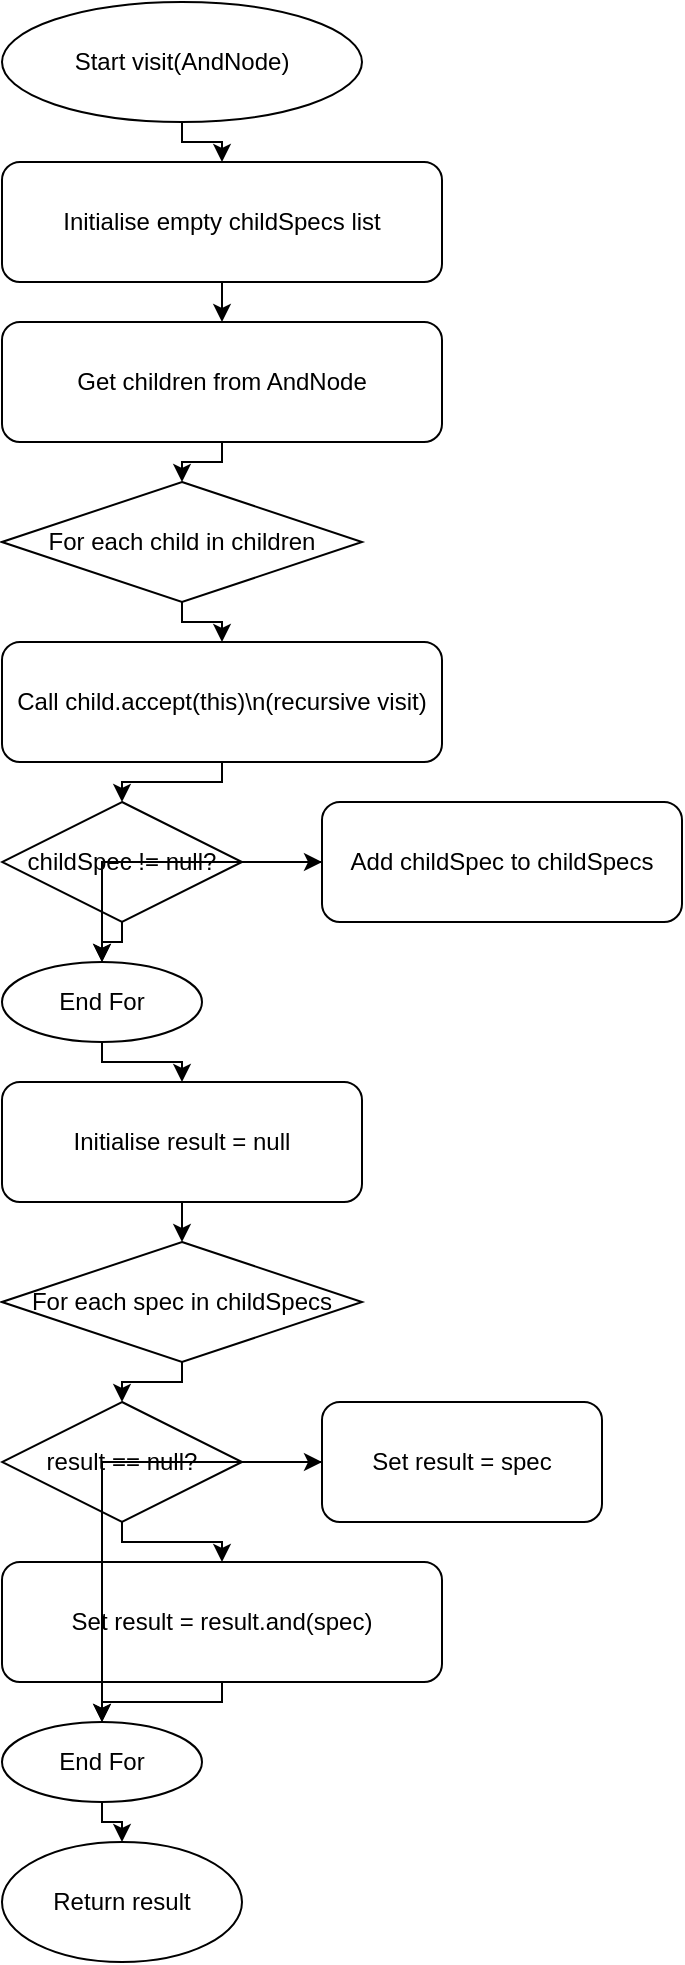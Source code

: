 <mxfile>
  <diagram name="TradeRsqlVisitor-visitAndNode-Detailed">
    <mxGraphModel dx="1000" dy="1000" grid="1" gridSize="10" guides="1" tooltips="1" connect="1" arrows="1" fold="1" page="1" pageScale="1" pageWidth="827" pageHeight="1169" math="0" shadow="0">
      <root>
        <mxCell id="0" />
        <mxCell id="1" parent="0" />
        <mxCell id="2" value="Start visit(AndNode)" style="ellipse;whiteSpace=wrap;html=1;" vertex="1" parent="1">
          <mxGeometry x="80" y="40" width="180" height="60" as="geometry" />
        </mxCell>
        <mxCell id="3" value="Initialise empty childSpecs list" style="rounded=1;whiteSpace=wrap;html=1;" vertex="1" parent="1">
          <mxGeometry x="80" y="120" width="220" height="60" as="geometry" />
        </mxCell>
        <mxCell id="4" value="Get children from AndNode" style="rounded=1;whiteSpace=wrap;html=1;" vertex="1" parent="1">
          <mxGeometry x="80" y="200" width="220" height="60" as="geometry" />
        </mxCell>
        <mxCell id="5" value="For each child in children" style="rhombus;whiteSpace=wrap;html=1;" vertex="1" parent="1">
          <mxGeometry x="80" y="280" width="180" height="60" as="geometry" />
        </mxCell>
        <mxCell id="6" value="Call child.accept(this)\n(recursive visit)" style="rounded=1;whiteSpace=wrap;html=1;" vertex="1" parent="1">
          <mxGeometry x="80" y="360" width="220" height="60" as="geometry" />
        </mxCell>
        <mxCell id="7" value="childSpec != null?" style="rhombus;whiteSpace=wrap;html=1;" vertex="1" parent="1">
          <mxGeometry x="80" y="440" width="120" height="60" as="geometry" />
        </mxCell>
        <mxCell id="8" value="Add childSpec to childSpecs" style="rounded=1;whiteSpace=wrap;html=1;" vertex="1" parent="1">
          <mxGeometry x="240" y="440" width="180" height="60" as="geometry" />
        </mxCell>
        <mxCell id="9" value="End For" style="ellipse;whiteSpace=wrap;html=1;" vertex="1" parent="1">
          <mxGeometry x="80" y="520" width="100" height="40" as="geometry" />
        </mxCell>
        <mxCell id="10" value="Initialise result = null" style="rounded=1;whiteSpace=wrap;html=1;" vertex="1" parent="1">
          <mxGeometry x="80" y="580" width="180" height="60" as="geometry" />
        </mxCell>
        <mxCell id="11" value="For each spec in childSpecs" style="rhombus;whiteSpace=wrap;html=1;" vertex="1" parent="1">
          <mxGeometry x="80" y="660" width="180" height="60" as="geometry" />
        </mxCell>
        <mxCell id="12" value="result == null?" style="rhombus;whiteSpace=wrap;html=1;" vertex="1" parent="1">
          <mxGeometry x="80" y="740" width="120" height="60" as="geometry" />
        </mxCell>
        <mxCell id="13" value="Set result = spec" style="rounded=1;whiteSpace=wrap;html=1;" vertex="1" parent="1">
          <mxGeometry x="240" y="740" width="140" height="60" as="geometry" />
        </mxCell>
        <mxCell id="14" value="Set result = result.and(spec)" style="rounded=1;whiteSpace=wrap;html=1;" vertex="1" parent="1">
          <mxGeometry x="80" y="820" width="220" height="60" as="geometry" />
        </mxCell>
        <mxCell id="15" value="End For" style="ellipse;whiteSpace=wrap;html=1;" vertex="1" parent="1">
          <mxGeometry x="80" y="900" width="100" height="40" as="geometry" />
        </mxCell>
        <mxCell id="16" value="Return result" style="ellipse;whiteSpace=wrap;html=1;" vertex="1" parent="1">
          <mxGeometry x="80" y="960" width="120" height="60" as="geometry" />
        </mxCell>
        <!-- Edges -->
        <mxCell id="17" style="edgeStyle=orthogonalEdgeStyle;rounded=0;" edge="1" parent="1" source="2" target="3"><mxGeometry relative="1" as="geometry" /></mxCell>
        <mxCell id="18" style="edgeStyle=orthogonalEdgeStyle;rounded=0;" edge="1" parent="1" source="3" target="4"><mxGeometry relative="1" as="geometry" /></mxCell>
        <mxCell id="19" style="edgeStyle=orthogonalEdgeStyle;rounded=0;" edge="1" parent="1" source="4" target="5"><mxGeometry relative="1" as="geometry" /></mxCell>
        <mxCell id="20" style="edgeStyle=orthogonalEdgeStyle;rounded=0;" edge="1" parent="1" source="5" target="6"><mxGeometry relative="1" as="geometry" /></mxCell>
        <mxCell id="21" style="edgeStyle=orthogonalEdgeStyle;rounded=0;" edge="1" parent="1" source="6" target="7"><mxGeometry relative="1" as="geometry" /></mxCell>
        <mxCell id="22" style="edgeStyle=orthogonalEdgeStyle;rounded=0;" edge="1" parent="1" source="7" target="8"><mxGeometry relative="1" as="geometry" /></mxCell>
        <mxCell id="23" style="edgeStyle=orthogonalEdgeStyle;rounded=0;" edge="1" parent="1" source="7" target="9"><mxGeometry relative="1" as="geometry" /></mxCell>
        <mxCell id="24" style="edgeStyle=orthogonalEdgeStyle;rounded=0;" edge="1" parent="1" source="8" target="9"><mxGeometry relative="1" as="geometry" /></mxCell>
        <mxCell id="25" style="edgeStyle=orthogonalEdgeStyle;rounded=0;" edge="1" parent="1" source="9" target="10"><mxGeometry relative="1" as="geometry" /></mxCell>
        <mxCell id="26" style="edgeStyle=orthogonalEdgeStyle;rounded=0;" edge="1" parent="1" source="10" target="11"><mxGeometry relative="1" as="geometry" /></mxCell>
        <mxCell id="27" style="edgeStyle=orthogonalEdgeStyle;rounded=0;" edge="1" parent="1" source="11" target="12"><mxGeometry relative="1" as="geometry" /></mxCell>
        <mxCell id="28" style="edgeStyle=orthogonalEdgeStyle;rounded=0;" edge="1" parent="1" source="12" target="13"><mxGeometry relative="1" as="geometry" /></mxCell>
        <mxCell id="29" style="edgeStyle=orthogonalEdgeStyle;rounded=0;" edge="1" parent="1" source="12" target="14"><mxGeometry relative="1" as="geometry" /></mxCell>
        <mxCell id="30" style="edgeStyle=orthogonalEdgeStyle;rounded=0;" edge="1" parent="1" source="13" target="15"><mxGeometry relative="1" as="geometry" /></mxCell>
        <mxCell id="31" style="edgeStyle=orthogonalEdgeStyle;rounded=0;" edge="1" parent="1" source="14" target="15"><mxGeometry relative="1" as="geometry" /></mxCell>
        <mxCell id="32" style="edgeStyle=orthogonalEdgeStyle;rounded=0;" edge="1" parent="1" source="15" target="16"><mxGeometry relative="1" as="geometry" /></mxCell>
      </root>
    </mxGraphModel>
  </diagram>
</mxfile>
